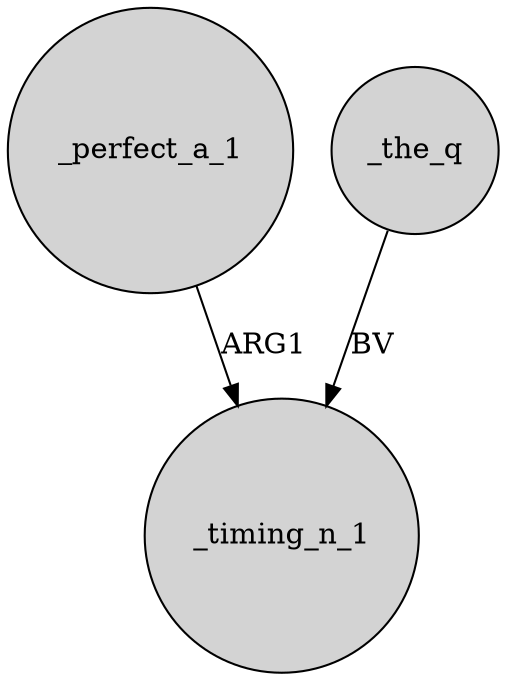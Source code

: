 digraph {
	node [shape=circle style=filled]
	_perfect_a_1 -> _timing_n_1 [label=ARG1]
	_the_q -> _timing_n_1 [label=BV]
}
